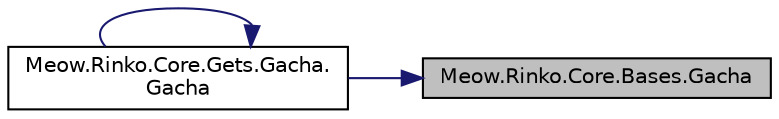 digraph "Meow.Rinko.Core.Bases.Gacha"
{
 // LATEX_PDF_SIZE
  edge [fontname="Helvetica",fontsize="10",labelfontname="Helvetica",labelfontsize="10"];
  node [fontname="Helvetica",fontsize="10",shape=record];
  rankdir="RL";
  Node1 [label="Meow.Rinko.Core.Bases.Gacha",height=0.2,width=0.4,color="black", fillcolor="grey75", style="filled", fontcolor="black",tooltip="获得某个固定编号卡池的数据"];
  Node1 -> Node2 [dir="back",color="midnightblue",fontsize="10",style="solid",fontname="Helvetica"];
  Node2 [label="Meow.Rinko.Core.Gets.Gacha.\lGacha",height=0.2,width=0.4,color="black", fillcolor="white", style="filled",URL="$classMeow_1_1Rinko_1_1Core_1_1Gets_1_1Gacha.html#ab59bcac2563b736932f0f4d18a9582f2",tooltip="初始化某卡池"];
  Node2 -> Node2 [dir="back",color="midnightblue",fontsize="10",style="solid",fontname="Helvetica"];
}
